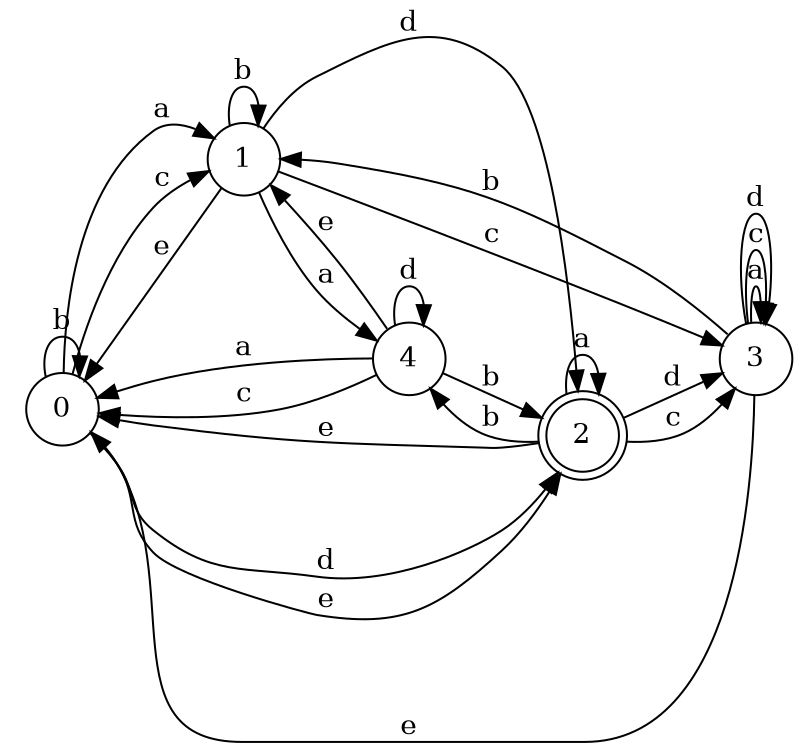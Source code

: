 digraph n4_3 {
__start0 [label="" shape="none"];

rankdir=LR;
size="8,5";

s0 [style="filled", color="black", fillcolor="white" shape="circle", label="0"];
s1 [style="filled", color="black", fillcolor="white" shape="circle", label="1"];
s2 [style="rounded,filled", color="black", fillcolor="white" shape="doublecircle", label="2"];
s3 [style="filled", color="black", fillcolor="white" shape="circle", label="3"];
s4 [style="filled", color="black", fillcolor="white" shape="circle", label="4"];
s0 -> s1 [label="a"];
s0 -> s0 [label="b"];
s0 -> s1 [label="c"];
s0 -> s2 [label="d"];
s0 -> s2 [label="e"];
s1 -> s4 [label="a"];
s1 -> s1 [label="b"];
s1 -> s3 [label="c"];
s1 -> s2 [label="d"];
s1 -> s0 [label="e"];
s2 -> s2 [label="a"];
s2 -> s4 [label="b"];
s2 -> s3 [label="c"];
s2 -> s3 [label="d"];
s2 -> s0 [label="e"];
s3 -> s3 [label="a"];
s3 -> s1 [label="b"];
s3 -> s3 [label="c"];
s3 -> s3 [label="d"];
s3 -> s0 [label="e"];
s4 -> s0 [label="a"];
s4 -> s2 [label="b"];
s4 -> s0 [label="c"];
s4 -> s4 [label="d"];
s4 -> s1 [label="e"];

}